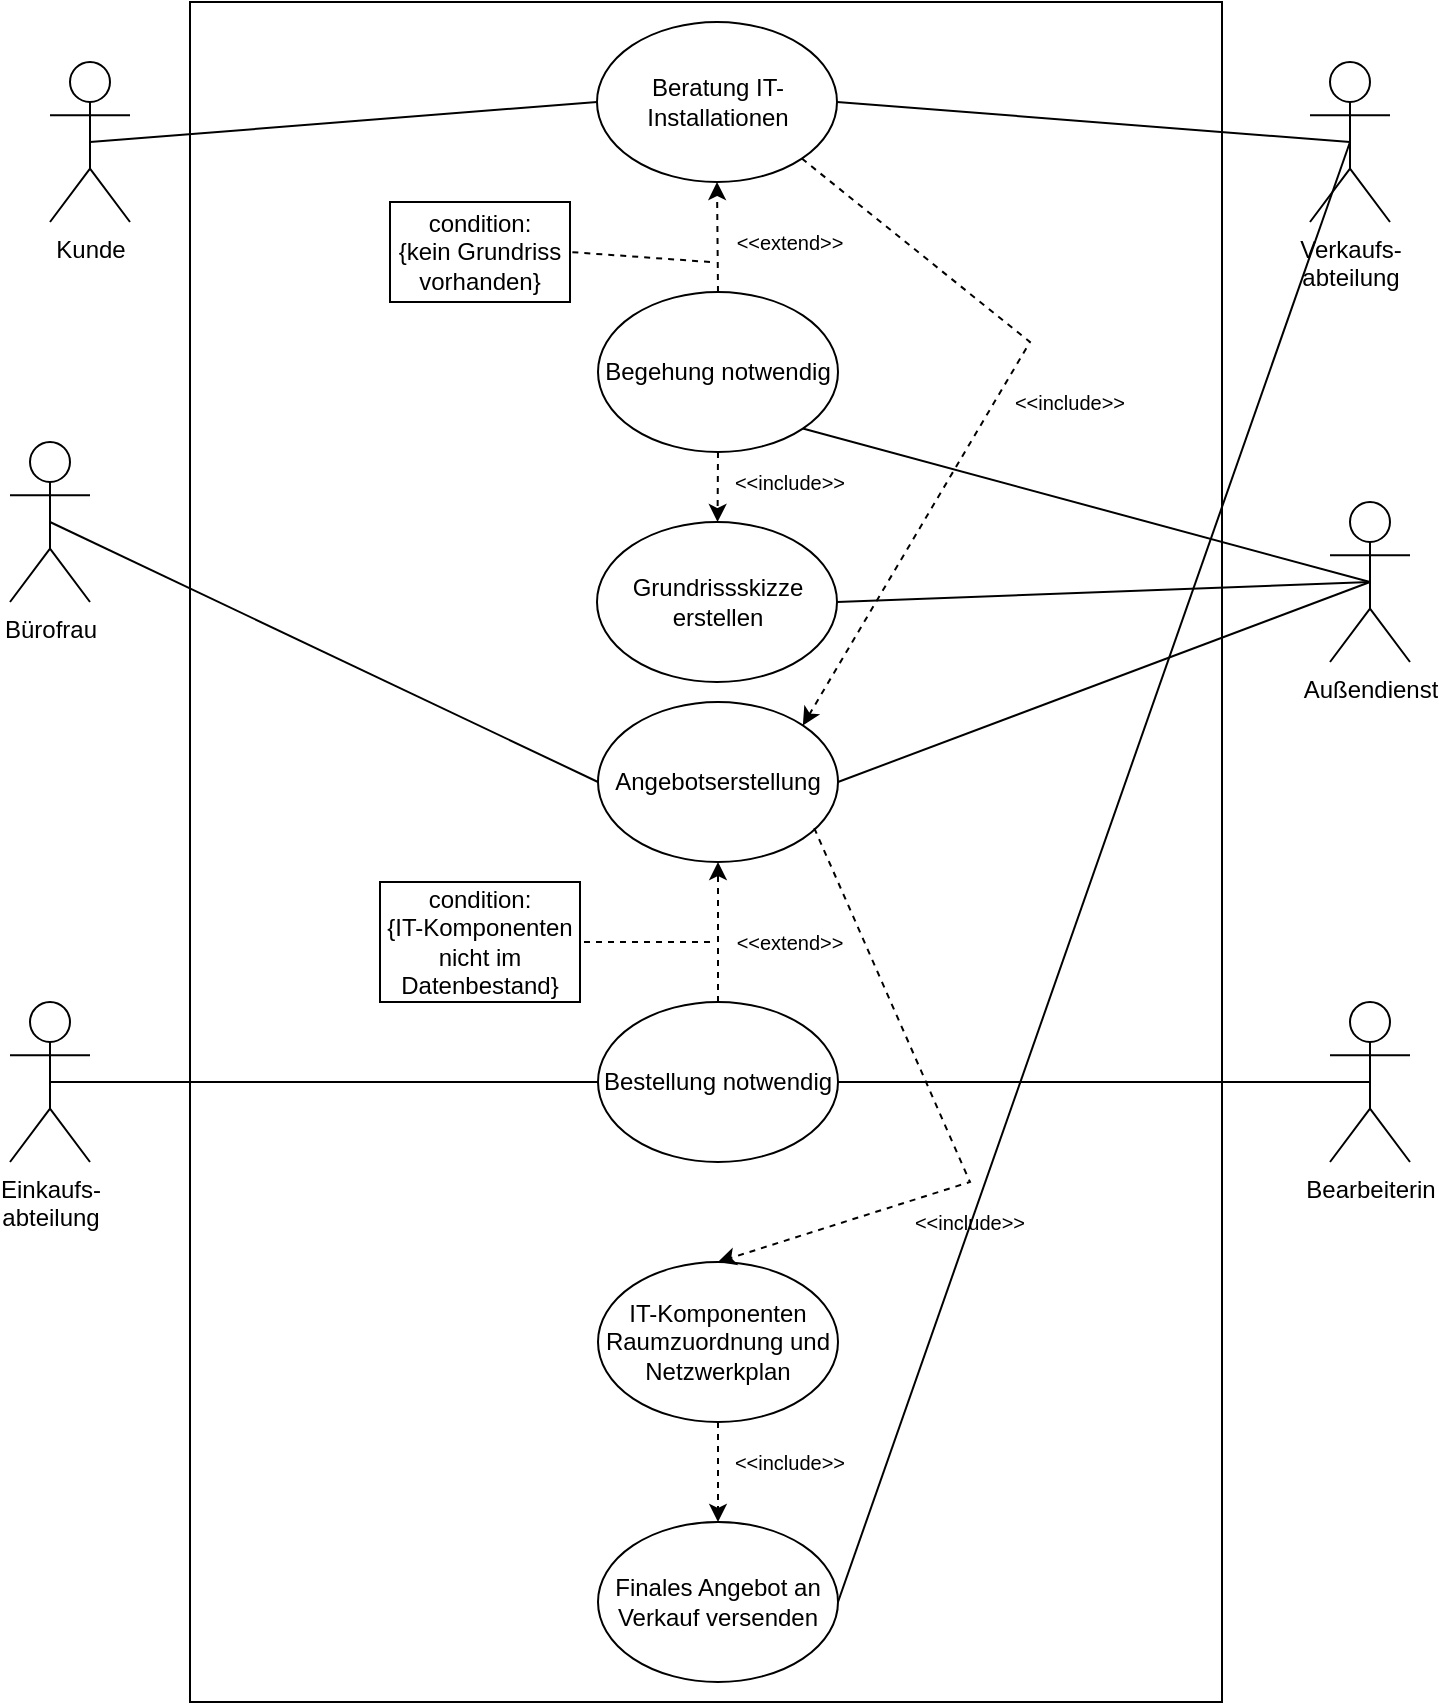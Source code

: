 <mxfile version="17.2.4" type="device"><diagram id="J8XrBpLuFQjRo6MAMM_Q" name="Seite-1"><mxGraphModel dx="2065" dy="1331" grid="1" gridSize="10" guides="1" tooltips="1" connect="1" arrows="1" fold="1" page="1" pageScale="1" pageWidth="827" pageHeight="1169" math="0" shadow="0"><root><mxCell id="0"/><mxCell id="1" parent="0"/><mxCell id="5wKIgIa1wqz7exlYlZGo-2" value="" style="rounded=0;whiteSpace=wrap;html=1;" parent="1" vertex="1"><mxGeometry x="210" y="130" width="516" height="850" as="geometry"/></mxCell><mxCell id="5wKIgIa1wqz7exlYlZGo-3" value="Bürofrau" style="shape=umlActor;verticalLabelPosition=bottom;verticalAlign=top;html=1;outlineConnect=0;" parent="1" vertex="1"><mxGeometry x="120" y="350" width="40" height="80" as="geometry"/></mxCell><mxCell id="5wKIgIa1wqz7exlYlZGo-4" value="Verkaufs-&lt;br&gt;abteilung" style="shape=umlActor;verticalLabelPosition=bottom;verticalAlign=top;html=1;outlineConnect=0;" parent="1" vertex="1"><mxGeometry x="770" y="160" width="40" height="80" as="geometry"/></mxCell><mxCell id="5wKIgIa1wqz7exlYlZGo-5" value="Kunde" style="shape=umlActor;verticalLabelPosition=bottom;verticalAlign=top;html=1;outlineConnect=0;" parent="1" vertex="1"><mxGeometry x="140" y="160" width="40" height="80" as="geometry"/></mxCell><mxCell id="5wKIgIa1wqz7exlYlZGo-7" value="Außendienst" style="shape=umlActor;verticalLabelPosition=bottom;verticalAlign=top;html=1;outlineConnect=0;" parent="1" vertex="1"><mxGeometry x="780" y="380" width="40" height="80" as="geometry"/></mxCell><mxCell id="5wKIgIa1wqz7exlYlZGo-20" value="Beratung IT-Installationen" style="ellipse;whiteSpace=wrap;html=1;" parent="1" vertex="1"><mxGeometry x="413.5" y="140" width="120" height="80" as="geometry"/></mxCell><mxCell id="5wKIgIa1wqz7exlYlZGo-21" value="" style="endArrow=none;html=1;rounded=0;entryX=0.5;entryY=0.5;entryDx=0;entryDy=0;entryPerimeter=0;exitX=0;exitY=0.5;exitDx=0;exitDy=0;" parent="1" source="5wKIgIa1wqz7exlYlZGo-20" target="5wKIgIa1wqz7exlYlZGo-5" edge="1"><mxGeometry width="50" height="50" relative="1" as="geometry"><mxPoint x="330" y="400" as="sourcePoint"/><mxPoint x="380" y="350" as="targetPoint"/></mxGeometry></mxCell><mxCell id="5wKIgIa1wqz7exlYlZGo-22" value="" style="endArrow=none;html=1;rounded=0;entryX=0.5;entryY=0.5;entryDx=0;entryDy=0;entryPerimeter=0;exitX=1;exitY=0.5;exitDx=0;exitDy=0;" parent="1" source="5wKIgIa1wqz7exlYlZGo-20" target="5wKIgIa1wqz7exlYlZGo-4" edge="1"><mxGeometry width="50" height="50" relative="1" as="geometry"><mxPoint x="240" y="410" as="sourcePoint"/><mxPoint x="290" y="360" as="targetPoint"/></mxGeometry></mxCell><mxCell id="5wKIgIa1wqz7exlYlZGo-24" value="Begehung notwendig" style="ellipse;whiteSpace=wrap;html=1;" parent="1" vertex="1"><mxGeometry x="414" y="275" width="120" height="80" as="geometry"/></mxCell><mxCell id="5wKIgIa1wqz7exlYlZGo-29" value="" style="endArrow=classic;html=1;rounded=0;entryX=0.5;entryY=1;entryDx=0;entryDy=0;exitX=0.5;exitY=0;exitDx=0;exitDy=0;dashed=1;" parent="1" source="5wKIgIa1wqz7exlYlZGo-24" target="5wKIgIa1wqz7exlYlZGo-20" edge="1"><mxGeometry width="50" height="50" relative="1" as="geometry"><mxPoint x="560" y="360" as="sourcePoint"/><mxPoint x="610" y="310" as="targetPoint"/></mxGeometry></mxCell><mxCell id="5wKIgIa1wqz7exlYlZGo-32" value="&lt;span&gt;condition:&lt;br&gt;{kein Grundriss vorhanden}&lt;br&gt;&lt;/span&gt;" style="rounded=0;whiteSpace=wrap;html=1;strokeWidth=1;" parent="1" vertex="1"><mxGeometry x="310" y="230" width="90" height="50" as="geometry"/></mxCell><mxCell id="5wKIgIa1wqz7exlYlZGo-33" value="" style="endArrow=none;html=1;rounded=0;dashed=1;entryX=1;entryY=0.5;entryDx=0;entryDy=0;" parent="1" target="5wKIgIa1wqz7exlYlZGo-32" edge="1"><mxGeometry width="50" height="50" relative="1" as="geometry"><mxPoint x="470" y="260" as="sourcePoint"/><mxPoint x="560" y="330" as="targetPoint"/></mxGeometry></mxCell><mxCell id="5wKIgIa1wqz7exlYlZGo-38" value="&lt;font style=&quot;font-size: 10px&quot;&gt;&amp;lt;&amp;lt;extend&amp;gt;&amp;gt;&lt;/font&gt;" style="text;html=1;strokeColor=none;fillColor=none;align=center;verticalAlign=middle;whiteSpace=wrap;rounded=0;" parent="1" vertex="1"><mxGeometry x="490" y="240" width="40" height="20" as="geometry"/></mxCell><mxCell id="5wKIgIa1wqz7exlYlZGo-39" value="" style="endArrow=none;html=1;rounded=0;fontSize=10;entryX=0.5;entryY=0.5;entryDx=0;entryDy=0;entryPerimeter=0;exitX=1;exitY=1;exitDx=0;exitDy=0;" parent="1" source="5wKIgIa1wqz7exlYlZGo-24" target="5wKIgIa1wqz7exlYlZGo-7" edge="1"><mxGeometry width="50" height="50" relative="1" as="geometry"><mxPoint x="620" y="540" as="sourcePoint"/><mxPoint x="670" y="490" as="targetPoint"/></mxGeometry></mxCell><mxCell id="5wKIgIa1wqz7exlYlZGo-40" value="Grundrissskizze erstellen" style="ellipse;whiteSpace=wrap;html=1;" parent="1" vertex="1"><mxGeometry x="413.5" y="390" width="120" height="80" as="geometry"/></mxCell><mxCell id="5wKIgIa1wqz7exlYlZGo-41" value="" style="endArrow=none;html=1;rounded=0;fontSize=10;entryX=0.5;entryY=0.5;entryDx=0;entryDy=0;entryPerimeter=0;exitX=1;exitY=0.5;exitDx=0;exitDy=0;" parent="1" source="5wKIgIa1wqz7exlYlZGo-40" target="5wKIgIa1wqz7exlYlZGo-7" edge="1"><mxGeometry width="50" height="50" relative="1" as="geometry"><mxPoint x="590" y="550" as="sourcePoint"/><mxPoint x="640" y="500" as="targetPoint"/></mxGeometry></mxCell><mxCell id="5wKIgIa1wqz7exlYlZGo-42" value="&lt;font style=&quot;font-size: 10px&quot;&gt;&amp;lt;&amp;lt;include&amp;gt;&amp;gt;&lt;/font&gt;" style="text;html=1;strokeColor=none;fillColor=none;align=center;verticalAlign=middle;whiteSpace=wrap;rounded=0;" parent="1" vertex="1"><mxGeometry x="490" y="360" width="40" height="20" as="geometry"/></mxCell><mxCell id="5wKIgIa1wqz7exlYlZGo-43" value="" style="endArrow=classic;html=1;rounded=0;fontSize=10;exitX=0.5;exitY=1;exitDx=0;exitDy=0;dashed=1;" parent="1" source="5wKIgIa1wqz7exlYlZGo-24" target="5wKIgIa1wqz7exlYlZGo-40" edge="1"><mxGeometry width="50" height="50" relative="1" as="geometry"><mxPoint x="450" y="470" as="sourcePoint"/><mxPoint x="500" y="420" as="targetPoint"/></mxGeometry></mxCell><mxCell id="5wKIgIa1wqz7exlYlZGo-44" value="Angebotserstellung" style="ellipse;whiteSpace=wrap;html=1;" parent="1" vertex="1"><mxGeometry x="414" y="480" width="120" height="80" as="geometry"/></mxCell><mxCell id="5wKIgIa1wqz7exlYlZGo-45" value="" style="endArrow=none;html=1;rounded=0;fontSize=10;exitX=0.5;exitY=0.5;exitDx=0;exitDy=0;exitPerimeter=0;entryX=0;entryY=0.5;entryDx=0;entryDy=0;" parent="1" source="5wKIgIa1wqz7exlYlZGo-3" target="5wKIgIa1wqz7exlYlZGo-44" edge="1"><mxGeometry width="50" height="50" relative="1" as="geometry"><mxPoint x="-10" y="530" as="sourcePoint"/><mxPoint x="40" y="480" as="targetPoint"/></mxGeometry></mxCell><mxCell id="5wKIgIa1wqz7exlYlZGo-52" value="Bestellung notwendig" style="ellipse;whiteSpace=wrap;html=1;" parent="1" vertex="1"><mxGeometry x="414" y="630" width="120" height="80" as="geometry"/></mxCell><mxCell id="5wKIgIa1wqz7exlYlZGo-55" value="" style="endArrow=classic;html=1;rounded=0;exitX=0.5;exitY=0;exitDx=0;exitDy=0;entryX=0.5;entryY=1;entryDx=0;entryDy=0;dashed=1;" parent="1" source="5wKIgIa1wqz7exlYlZGo-52" target="5wKIgIa1wqz7exlYlZGo-44" edge="1"><mxGeometry width="50" height="50" relative="1" as="geometry"><mxPoint x="430" y="540" as="sourcePoint"/><mxPoint x="613.5" y="490" as="targetPoint"/></mxGeometry></mxCell><mxCell id="5wKIgIa1wqz7exlYlZGo-57" value="&lt;span&gt;condition:&lt;br&gt;{IT-Komponenten nicht im Datenbestand}&lt;br&gt;&lt;/span&gt;" style="rounded=0;whiteSpace=wrap;html=1;strokeWidth=1;" parent="1" vertex="1"><mxGeometry x="305" y="570" width="100" height="60" as="geometry"/></mxCell><mxCell id="mw8kGiYwQ6MlDMhgn8S--2" value="&lt;font style=&quot;font-size: 10px&quot;&gt;&amp;lt;&amp;lt;extend&amp;gt;&amp;gt;&lt;/font&gt;" style="text;html=1;strokeColor=none;fillColor=none;align=center;verticalAlign=middle;whiteSpace=wrap;rounded=0;" parent="1" vertex="1"><mxGeometry x="490" y="590" width="40" height="20" as="geometry"/></mxCell><mxCell id="mw8kGiYwQ6MlDMhgn8S--5" value="" style="endArrow=none;html=1;rounded=0;dashed=1;entryX=1;entryY=0.5;entryDx=0;entryDy=0;" parent="1" target="5wKIgIa1wqz7exlYlZGo-57" edge="1"><mxGeometry width="50" height="50" relative="1" as="geometry"><mxPoint x="470" y="600" as="sourcePoint"/><mxPoint x="420" y="620" as="targetPoint"/></mxGeometry></mxCell><mxCell id="mw8kGiYwQ6MlDMhgn8S--8" value="Einkaufs-&lt;br&gt;abteilung" style="shape=umlActor;verticalLabelPosition=bottom;verticalAlign=top;html=1;outlineConnect=0;" parent="1" vertex="1"><mxGeometry x="120" y="630" width="40" height="80" as="geometry"/></mxCell><mxCell id="mw8kGiYwQ6MlDMhgn8S--12" value="" style="endArrow=none;html=1;rounded=0;fontSize=10;exitX=0.5;exitY=0.5;exitDx=0;exitDy=0;exitPerimeter=0;entryX=0;entryY=0.5;entryDx=0;entryDy=0;" parent="1" source="mw8kGiYwQ6MlDMhgn8S--8" target="5wKIgIa1wqz7exlYlZGo-52" edge="1"><mxGeometry width="50" height="50" relative="1" as="geometry"><mxPoint x="180" y="710" as="sourcePoint"/><mxPoint x="454" y="840" as="targetPoint"/></mxGeometry></mxCell><mxCell id="mw8kGiYwQ6MlDMhgn8S--13" value="Bearbeiterin" style="shape=umlActor;verticalLabelPosition=bottom;verticalAlign=top;html=1;outlineConnect=0;" parent="1" vertex="1"><mxGeometry x="780" y="630" width="40" height="80" as="geometry"/></mxCell><mxCell id="mw8kGiYwQ6MlDMhgn8S--21" value="" style="endArrow=none;html=1;rounded=0;fontSize=10;exitX=1;exitY=0.5;exitDx=0;exitDy=0;entryX=0.5;entryY=0.5;entryDx=0;entryDy=0;entryPerimeter=0;" parent="1" source="5wKIgIa1wqz7exlYlZGo-52" target="mw8kGiYwQ6MlDMhgn8S--13" edge="1"><mxGeometry width="50" height="50" relative="1" as="geometry"><mxPoint x="460.0" y="750" as="sourcePoint"/><mxPoint x="734.0" y="750" as="targetPoint"/></mxGeometry></mxCell><mxCell id="mw8kGiYwQ6MlDMhgn8S--23" value="IT-Komponenten Raumzuordnung und Netzwerkplan" style="ellipse;whiteSpace=wrap;html=1;" parent="1" vertex="1"><mxGeometry x="414" y="760" width="120" height="80" as="geometry"/></mxCell><mxCell id="mw8kGiYwQ6MlDMhgn8S--25" value="" style="endArrow=classic;html=1;rounded=0;fontSize=10;exitX=0.901;exitY=0.788;exitDx=0;exitDy=0;dashed=1;exitPerimeter=0;entryX=0.5;entryY=0;entryDx=0;entryDy=0;" parent="1" source="5wKIgIa1wqz7exlYlZGo-44" target="mw8kGiYwQ6MlDMhgn8S--23" edge="1"><mxGeometry width="50" height="50" relative="1" as="geometry"><mxPoint x="550.5" y="595.0" as="sourcePoint"/><mxPoint x="550" y="630.0" as="targetPoint"/><Array as="points"><mxPoint x="600" y="720"/></Array></mxGeometry></mxCell><mxCell id="mw8kGiYwQ6MlDMhgn8S--26" value="&lt;font style=&quot;font-size: 10px&quot;&gt;&amp;lt;&amp;lt;include&amp;gt;&amp;gt;&lt;/font&gt;" style="text;html=1;strokeColor=none;fillColor=none;align=center;verticalAlign=middle;whiteSpace=wrap;rounded=0;" parent="1" vertex="1"><mxGeometry x="580" y="730" width="40" height="20" as="geometry"/></mxCell><mxCell id="yZNL1zMfXke1zni_gdPQ-1" value="" style="endArrow=classic;html=1;rounded=0;fontSize=10;exitX=1;exitY=1;exitDx=0;exitDy=0;dashed=1;entryX=1;entryY=0;entryDx=0;entryDy=0;" parent="1" source="5wKIgIa1wqz7exlYlZGo-20" target="5wKIgIa1wqz7exlYlZGo-44" edge="1"><mxGeometry width="50" height="50" relative="1" as="geometry"><mxPoint x="484" y="365" as="sourcePoint"/><mxPoint x="483.5" y="400" as="targetPoint"/><Array as="points"><mxPoint x="630" y="300"/></Array></mxGeometry></mxCell><mxCell id="yZNL1zMfXke1zni_gdPQ-3" value="&lt;font style=&quot;font-size: 10px&quot;&gt;&amp;lt;&amp;lt;include&amp;gt;&amp;gt;&lt;/font&gt;" style="text;html=1;strokeColor=none;fillColor=none;align=center;verticalAlign=middle;whiteSpace=wrap;rounded=0;" parent="1" vertex="1"><mxGeometry x="630" y="320" width="40" height="20" as="geometry"/></mxCell><mxCell id="yZNL1zMfXke1zni_gdPQ-5" value="Finales Angebot an Verkauf versenden" style="ellipse;whiteSpace=wrap;html=1;" parent="1" vertex="1"><mxGeometry x="414" y="890" width="120" height="80" as="geometry"/></mxCell><mxCell id="yZNL1zMfXke1zni_gdPQ-6" value="" style="endArrow=classic;html=1;rounded=0;fontSize=10;exitX=0.5;exitY=1;exitDx=0;exitDy=0;dashed=1;entryX=0.5;entryY=0;entryDx=0;entryDy=0;" parent="1" source="mw8kGiYwQ6MlDMhgn8S--23" target="yZNL1zMfXke1zni_gdPQ-5" edge="1"><mxGeometry width="50" height="50" relative="1" as="geometry"><mxPoint x="484" y="365" as="sourcePoint"/><mxPoint x="483.5" y="400" as="targetPoint"/></mxGeometry></mxCell><mxCell id="yZNL1zMfXke1zni_gdPQ-7" value="&lt;font style=&quot;font-size: 10px&quot;&gt;&amp;lt;&amp;lt;include&amp;gt;&amp;gt;&lt;/font&gt;" style="text;html=1;strokeColor=none;fillColor=none;align=center;verticalAlign=middle;whiteSpace=wrap;rounded=0;" parent="1" vertex="1"><mxGeometry x="490" y="850" width="40" height="20" as="geometry"/></mxCell><mxCell id="yZNL1zMfXke1zni_gdPQ-8" value="" style="endArrow=none;html=1;rounded=0;entryX=0.5;entryY=0.5;entryDx=0;entryDy=0;entryPerimeter=0;exitX=1;exitY=0.5;exitDx=0;exitDy=0;" parent="1" source="yZNL1zMfXke1zni_gdPQ-5" target="5wKIgIa1wqz7exlYlZGo-4" edge="1"><mxGeometry width="50" height="50" relative="1" as="geometry"><mxPoint x="543.5" y="190" as="sourcePoint"/><mxPoint x="800" y="210" as="targetPoint"/></mxGeometry></mxCell><mxCell id="yZNL1zMfXke1zni_gdPQ-9" value="" style="endArrow=none;html=1;rounded=0;fontSize=10;entryX=0.5;entryY=0.5;entryDx=0;entryDy=0;entryPerimeter=0;exitX=1;exitY=0.5;exitDx=0;exitDy=0;" parent="1" source="5wKIgIa1wqz7exlYlZGo-44" target="5wKIgIa1wqz7exlYlZGo-7" edge="1"><mxGeometry width="50" height="50" relative="1" as="geometry"><mxPoint x="530" y="490" as="sourcePoint"/><mxPoint x="796.5" y="480" as="targetPoint"/></mxGeometry></mxCell></root></mxGraphModel></diagram></mxfile>